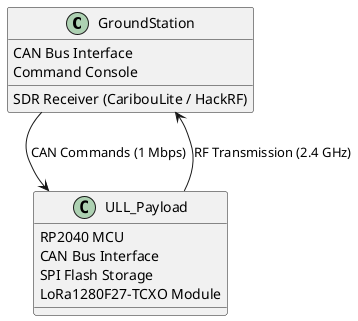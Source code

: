 @startuml ULL_Logical_Block

!define RECTANGLE class

RECTANGLE GroundStation {
    CAN Bus Interface
    Command Console
    SDR Receiver (CaribouLite / HackRF)
}

RECTANGLE ULL_Payload {
    RP2040 MCU
    CAN Bus Interface
    SPI Flash Storage
    LoRa1280F27-TCXO Module
}

GroundStation --> ULL_Payload : CAN Commands (1 Mbps)
ULL_Payload --> GroundStation : RF Transmission (2.4 GHz)

@enduml
